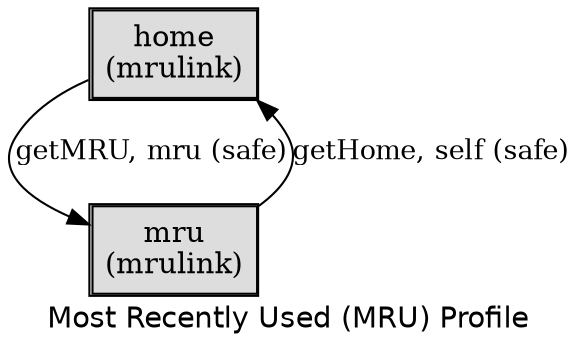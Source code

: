 digraph application_state_diagram {
  graph [
    labelloc="b";
    fontname="Helvetica"
    label="Most Recently Used (MRU) Profile";
    URL="index.html" target="_parent"
  ];
  node [shape = box, style = "bold,filled"];

    home [style=solid, margin=0.02, label=<<table cellspacing="0" cellpadding="5" cellborder="1" border="0"><tr><td bgcolor="#dddddd">home<br />(mrulink)<br /></td></tr></table>>,shape=box URL="docs/semantic.home.html" target="_parent"]
    mru [style=solid, margin=0.02, label=<<table cellspacing="0" cellpadding="5" cellborder="1" border="0"><tr><td bgcolor="#dddddd">mru<br />(mrulink)<br /></td></tr></table>>,shape=box URL="docs/semantic.mru.html" target="_parent"]

    home -> mru [label = "getMRU, mru (safe)" URL="docs/safe.getMRU.html" target="_parent" fontsize=13];
    mru -> home [label = "getHome, self (safe)" URL="docs/safe.getHome.html" target="_parent" fontsize=13];


}